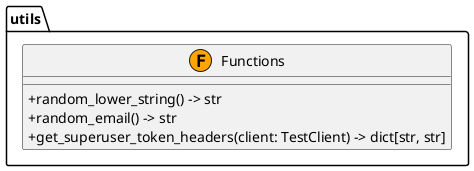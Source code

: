 @startuml
skinparam classAttributeIconSize 0

package "utils" {
  class Functions <<(F,orange)>> {
    +random_lower_string() -> str
    +random_email() -> str
    +get_superuser_token_headers(client: TestClient) -> dict[str, str]
  }
}

' Relationships
@enduml